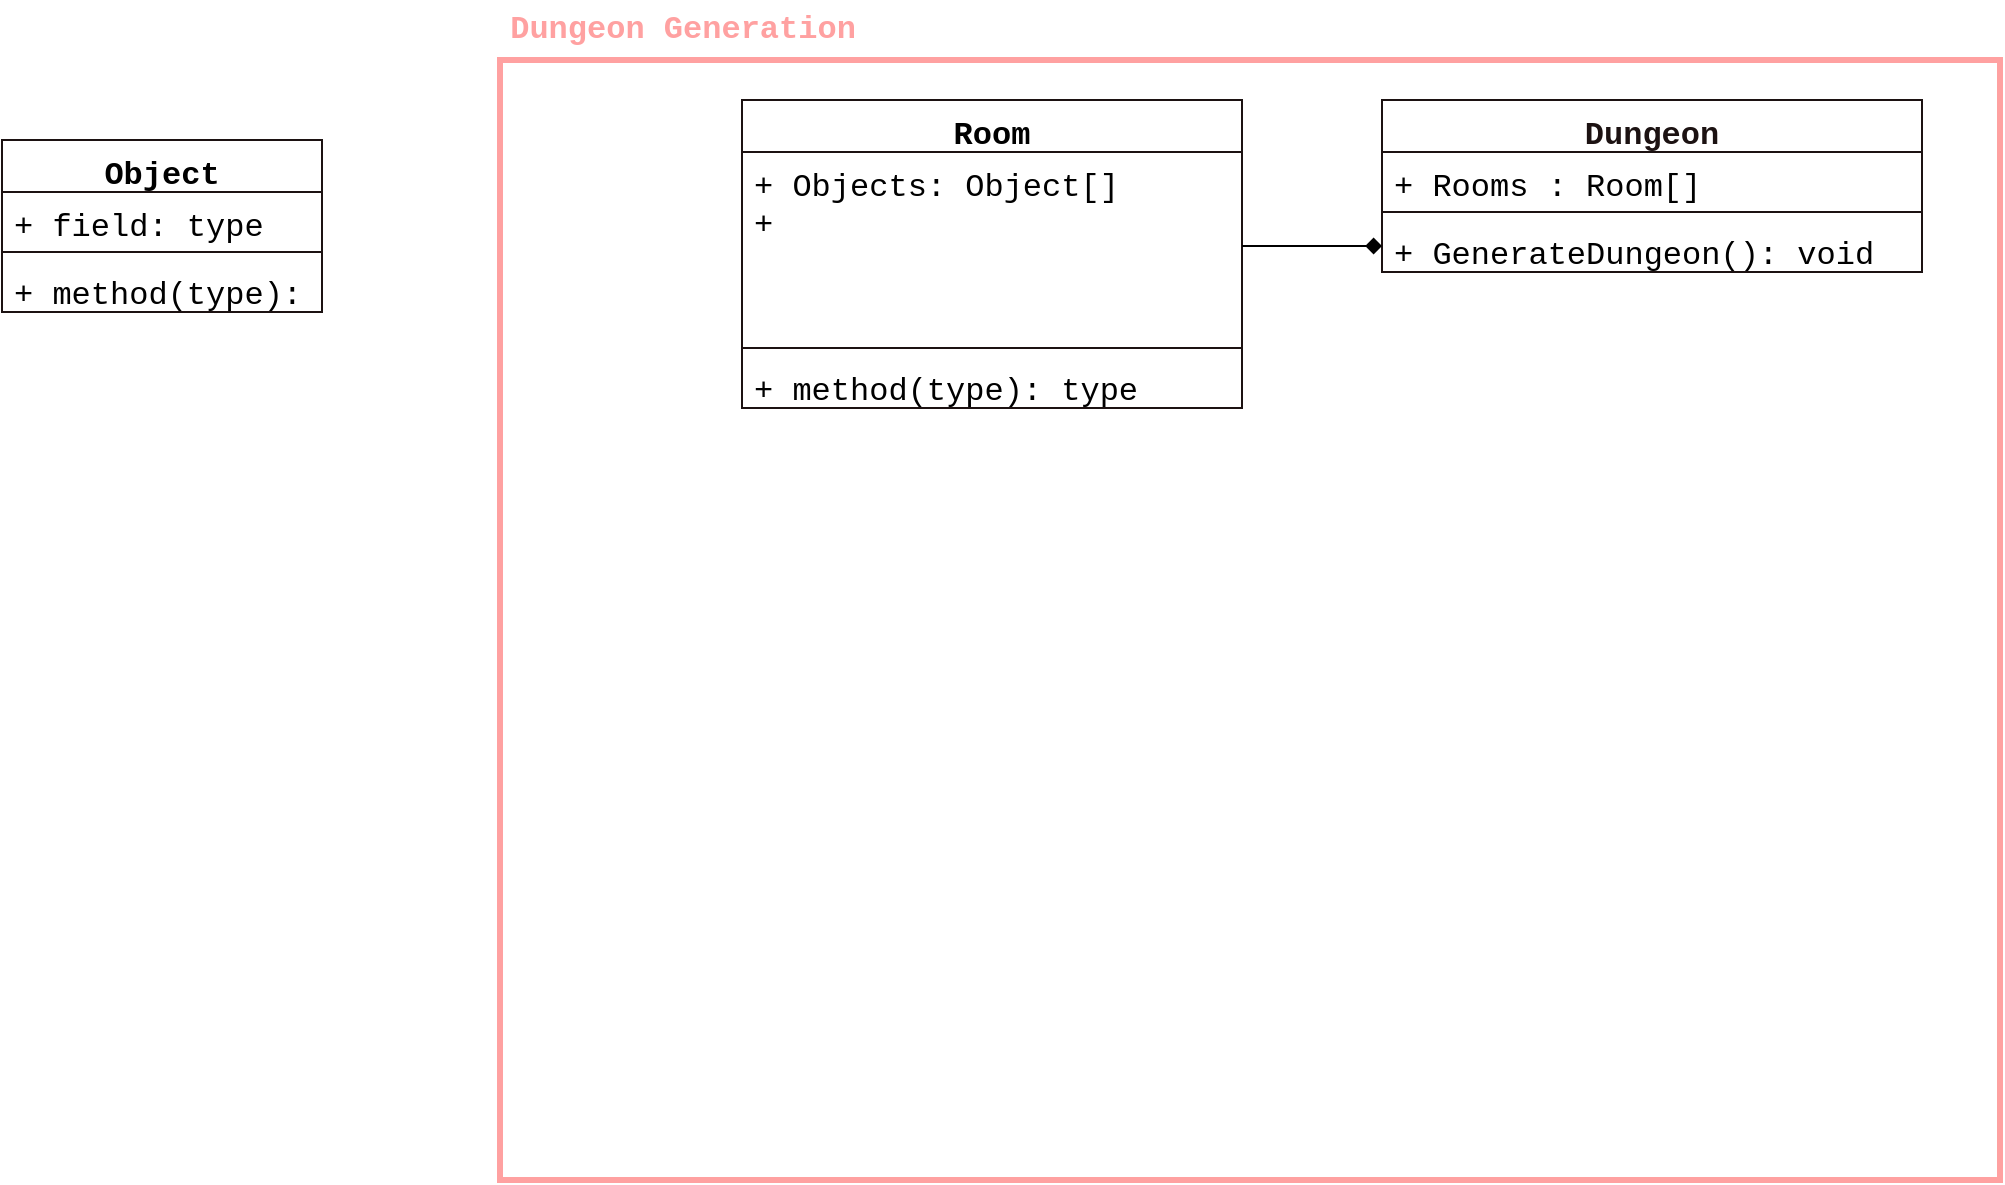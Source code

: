 <mxfile version="20.6.0" type="device"><diagram id="C5RBs43oDa-KdzZeNtuy" name="Page-1"><mxGraphModel dx="1883" dy="662" grid="1" gridSize="10" guides="1" tooltips="1" connect="1" arrows="1" fold="1" page="1" pageScale="1" pageWidth="827" pageHeight="1169" math="0" shadow="0"><root><mxCell id="WIyWlLk6GJQsqaUBKTNV-0"/><mxCell id="WIyWlLk6GJQsqaUBKTNV-1" parent="WIyWlLk6GJQsqaUBKTNV-0"/><mxCell id="CTGWaGu6D_NNrE1vgNtu-17" value="" style="rounded=0;whiteSpace=wrap;html=1;fillColor=none;strokeWidth=3;strokeColor=#FFA1A1;" vertex="1" parent="WIyWlLk6GJQsqaUBKTNV-1"><mxGeometry x="39" y="80" width="750" height="560" as="geometry"/></mxCell><mxCell id="CTGWaGu6D_NNrE1vgNtu-18" value="&lt;font size=&quot;1&quot; face=&quot;Courier New&quot; color=&quot;#ffa1a1&quot;&gt;&lt;b style=&quot;font-size: 16px;&quot;&gt;Dungeon Generation&lt;/b&gt;&lt;/font&gt;" style="text;html=1;resizable=0;autosize=1;align=center;verticalAlign=middle;points=[];fillColor=none;strokeColor=none;rounded=0;strokeWidth=4;" vertex="1" parent="WIyWlLk6GJQsqaUBKTNV-1"><mxGeometry x="30" y="50" width="200" height="30" as="geometry"/></mxCell><mxCell id="CTGWaGu6D_NNrE1vgNtu-19" value="Dungeon" style="swimlane;fontStyle=1;align=center;verticalAlign=top;childLayout=stackLayout;horizontal=1;startSize=26;horizontalStack=0;resizeParent=1;resizeParentMax=0;resizeLast=0;collapsible=1;marginBottom=0;strokeColor=#1C1212;strokeWidth=1;fontFamily=Courier New;fontSize=16;fontColor=#1C1212;fillColor=none;" vertex="1" parent="WIyWlLk6GJQsqaUBKTNV-1"><mxGeometry x="480" y="100" width="270" height="86" as="geometry"/></mxCell><mxCell id="CTGWaGu6D_NNrE1vgNtu-20" value="+ Rooms : Room[]" style="text;strokeColor=none;fillColor=none;align=left;verticalAlign=top;spacingLeft=4;spacingRight=4;overflow=hidden;rotatable=0;points=[[0,0.5],[1,0.5]];portConstraint=eastwest;strokeWidth=4;fontFamily=Courier New;fontSize=16;fontColor=#000000;" vertex="1" parent="CTGWaGu6D_NNrE1vgNtu-19"><mxGeometry y="26" width="270" height="26" as="geometry"/></mxCell><mxCell id="CTGWaGu6D_NNrE1vgNtu-21" value="" style="line;strokeWidth=1;fillColor=none;align=left;verticalAlign=middle;spacingTop=-1;spacingLeft=3;spacingRight=3;rotatable=0;labelPosition=right;points=[];portConstraint=eastwest;strokeColor=inherit;fontFamily=Courier New;fontSize=16;fontColor=#FFA1A1;" vertex="1" parent="CTGWaGu6D_NNrE1vgNtu-19"><mxGeometry y="52" width="270" height="8" as="geometry"/></mxCell><mxCell id="CTGWaGu6D_NNrE1vgNtu-22" value="+ GenerateDungeon(): void" style="text;strokeColor=none;fillColor=none;align=left;verticalAlign=top;spacingLeft=4;spacingRight=4;overflow=hidden;rotatable=0;points=[[0,0.5],[1,0.5]];portConstraint=eastwest;strokeWidth=4;fontFamily=Courier New;fontSize=16;fontColor=#000000;" vertex="1" parent="CTGWaGu6D_NNrE1vgNtu-19"><mxGeometry y="60" width="270" height="26" as="geometry"/></mxCell><mxCell id="CTGWaGu6D_NNrE1vgNtu-23" value="Room&#10;" style="swimlane;fontStyle=1;align=center;verticalAlign=top;childLayout=stackLayout;horizontal=1;startSize=26;horizontalStack=0;resizeParent=1;resizeParentMax=0;resizeLast=0;collapsible=1;marginBottom=0;strokeColor=#1C1212;strokeWidth=1;fontFamily=Courier New;fontSize=16;fontColor=#000000;fillColor=none;" vertex="1" parent="WIyWlLk6GJQsqaUBKTNV-1"><mxGeometry x="160" y="100" width="250" height="154" as="geometry"/></mxCell><mxCell id="CTGWaGu6D_NNrE1vgNtu-24" value="+ Objects: Object[]&#10;+ " style="text;strokeColor=none;fillColor=none;align=left;verticalAlign=top;spacingLeft=4;spacingRight=4;overflow=hidden;rotatable=0;points=[[0,0.5],[1,0.5]];portConstraint=eastwest;strokeWidth=1;fontFamily=Courier New;fontSize=16;fontColor=#000000;" vertex="1" parent="CTGWaGu6D_NNrE1vgNtu-23"><mxGeometry y="26" width="250" height="94" as="geometry"/></mxCell><mxCell id="CTGWaGu6D_NNrE1vgNtu-25" value="" style="line;strokeWidth=1;fillColor=none;align=left;verticalAlign=middle;spacingTop=-1;spacingLeft=3;spacingRight=3;rotatable=0;labelPosition=right;points=[];portConstraint=eastwest;strokeColor=inherit;fontFamily=Courier New;fontSize=16;fontColor=#000000;" vertex="1" parent="CTGWaGu6D_NNrE1vgNtu-23"><mxGeometry y="120" width="250" height="8" as="geometry"/></mxCell><mxCell id="CTGWaGu6D_NNrE1vgNtu-26" value="+ method(type): type" style="text;strokeColor=none;fillColor=none;align=left;verticalAlign=top;spacingLeft=4;spacingRight=4;overflow=hidden;rotatable=0;points=[[0,0.5],[1,0.5]];portConstraint=eastwest;strokeWidth=1;fontFamily=Courier New;fontSize=16;fontColor=#000000;" vertex="1" parent="CTGWaGu6D_NNrE1vgNtu-23"><mxGeometry y="128" width="250" height="26" as="geometry"/></mxCell><mxCell id="CTGWaGu6D_NNrE1vgNtu-29" value="" style="edgeStyle=orthogonalEdgeStyle;rounded=0;orthogonalLoop=1;jettySize=auto;html=1;fontFamily=Courier New;fontSize=16;fontColor=#000000;endArrow=diamond;endFill=1;" edge="1" parent="WIyWlLk6GJQsqaUBKTNV-1" source="CTGWaGu6D_NNrE1vgNtu-24" target="CTGWaGu6D_NNrE1vgNtu-22"><mxGeometry relative="1" as="geometry"/></mxCell><mxCell id="CTGWaGu6D_NNrE1vgNtu-32" value="Object" style="swimlane;fontStyle=1;align=center;verticalAlign=top;childLayout=stackLayout;horizontal=1;startSize=26;horizontalStack=0;resizeParent=1;resizeParentMax=0;resizeLast=0;collapsible=1;marginBottom=0;strokeColor=#1C1212;strokeWidth=1;fontFamily=Courier New;fontSize=16;fontColor=#000000;fillColor=none;" vertex="1" parent="WIyWlLk6GJQsqaUBKTNV-1"><mxGeometry x="-210" y="120" width="160" height="86" as="geometry"/></mxCell><mxCell id="CTGWaGu6D_NNrE1vgNtu-33" value="+ field: type" style="text;strokeColor=none;fillColor=none;align=left;verticalAlign=top;spacingLeft=4;spacingRight=4;overflow=hidden;rotatable=0;points=[[0,0.5],[1,0.5]];portConstraint=eastwest;strokeWidth=1;fontFamily=Courier New;fontSize=16;fontColor=#000000;" vertex="1" parent="CTGWaGu6D_NNrE1vgNtu-32"><mxGeometry y="26" width="160" height="26" as="geometry"/></mxCell><mxCell id="CTGWaGu6D_NNrE1vgNtu-34" value="" style="line;strokeWidth=1;fillColor=none;align=left;verticalAlign=middle;spacingTop=-1;spacingLeft=3;spacingRight=3;rotatable=0;labelPosition=right;points=[];portConstraint=eastwest;strokeColor=inherit;fontFamily=Courier New;fontSize=16;fontColor=#000000;" vertex="1" parent="CTGWaGu6D_NNrE1vgNtu-32"><mxGeometry y="52" width="160" height="8" as="geometry"/></mxCell><mxCell id="CTGWaGu6D_NNrE1vgNtu-35" value="+ method(type): type" style="text;strokeColor=none;fillColor=none;align=left;verticalAlign=top;spacingLeft=4;spacingRight=4;overflow=hidden;rotatable=0;points=[[0,0.5],[1,0.5]];portConstraint=eastwest;strokeWidth=1;fontFamily=Courier New;fontSize=16;fontColor=#000000;" vertex="1" parent="CTGWaGu6D_NNrE1vgNtu-32"><mxGeometry y="60" width="160" height="26" as="geometry"/></mxCell></root></mxGraphModel></diagram></mxfile>